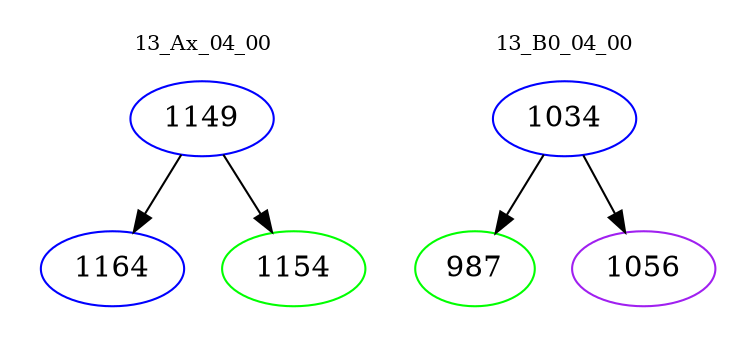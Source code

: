 digraph{
subgraph cluster_0 {
color = white
label = "13_Ax_04_00";
fontsize=10;
T0_1149 [label="1149", color="blue"]
T0_1149 -> T0_1164 [color="black"]
T0_1164 [label="1164", color="blue"]
T0_1149 -> T0_1154 [color="black"]
T0_1154 [label="1154", color="green"]
}
subgraph cluster_1 {
color = white
label = "13_B0_04_00";
fontsize=10;
T1_1034 [label="1034", color="blue"]
T1_1034 -> T1_987 [color="black"]
T1_987 [label="987", color="green"]
T1_1034 -> T1_1056 [color="black"]
T1_1056 [label="1056", color="purple"]
}
}
